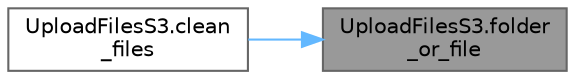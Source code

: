 digraph "UploadFilesS3.folder_or_file"
{
 // LATEX_PDF_SIZE
  bgcolor="transparent";
  edge [fontname=Helvetica,fontsize=10,labelfontname=Helvetica,labelfontsize=10];
  node [fontname=Helvetica,fontsize=10,shape=box,height=0.2,width=0.4];
  rankdir="RL";
  Node1 [id="Node000001",label="UploadFilesS3.folder\l_or_file",height=0.2,width=0.4,color="gray40", fillcolor="grey60", style="filled", fontcolor="black",tooltip=" "];
  Node1 -> Node2 [id="edge1_Node000001_Node000002",dir="back",color="steelblue1",style="solid",tooltip=" "];
  Node2 [id="Node000002",label="UploadFilesS3.clean\l_files",height=0.2,width=0.4,color="grey40", fillcolor="white", style="filled",URL="$namespace_upload_files_s3.html#a57f56cd91f1a76d464bb3b0212658bd8",tooltip=" "];
}
